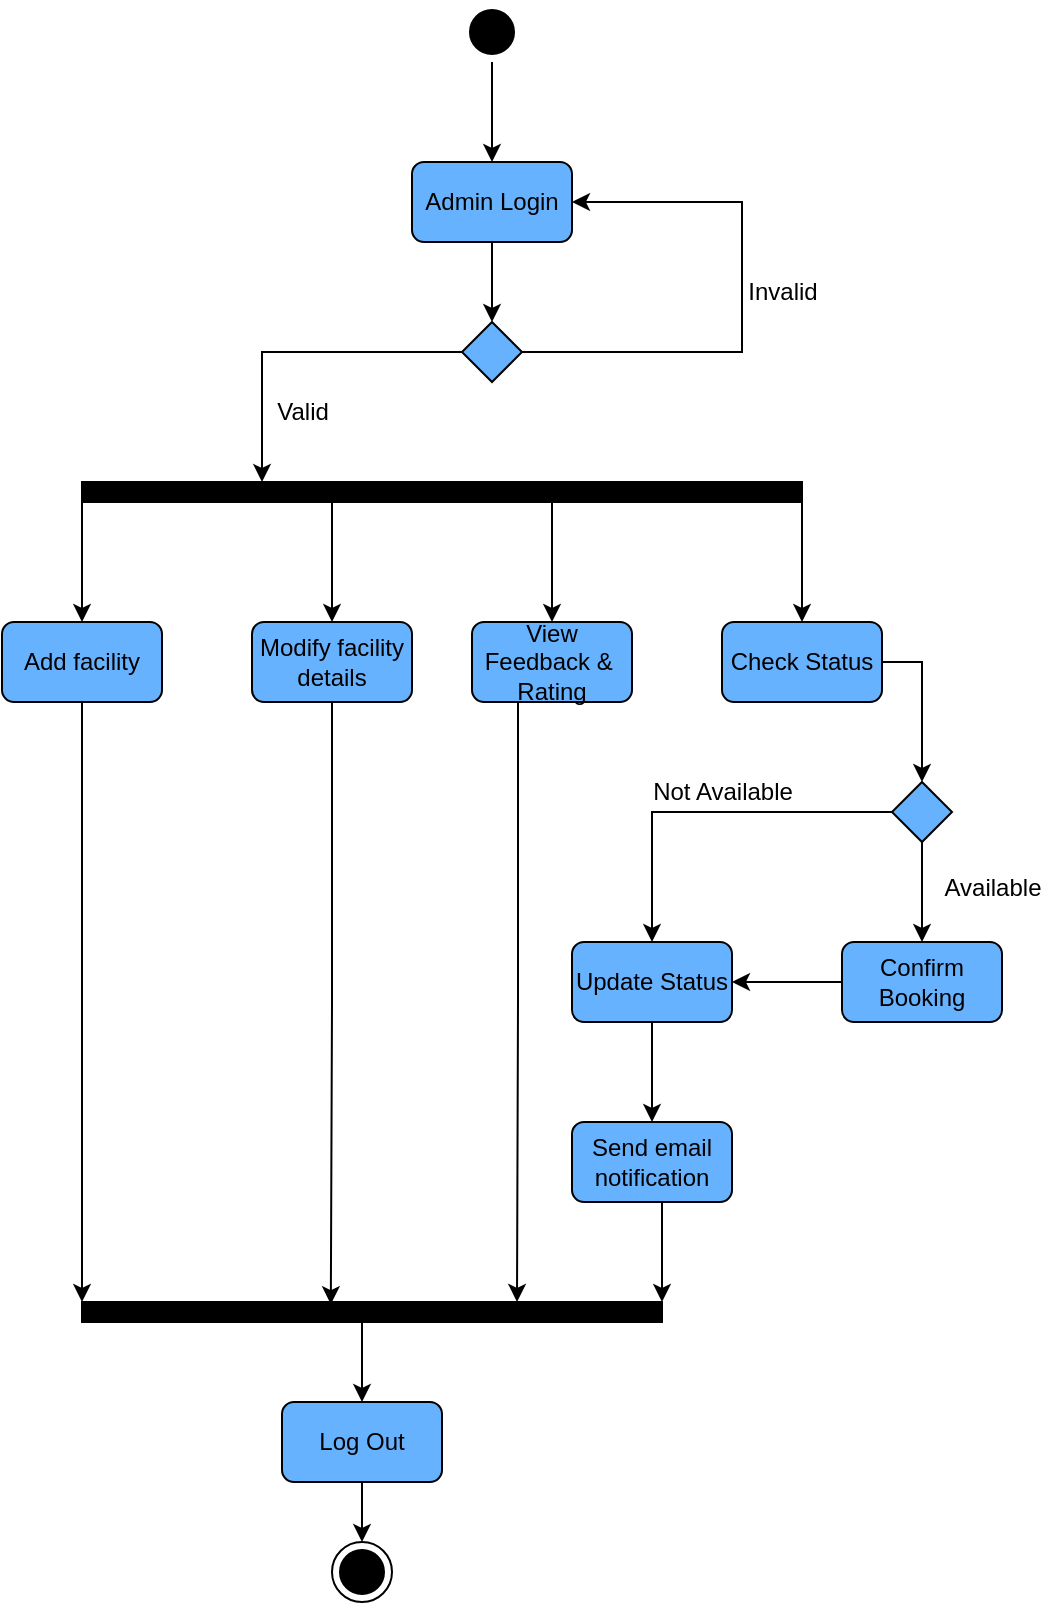 <mxfile version="21.6.8" type="google">
  <diagram name="Page-1" id="dsO_EJeBGUvxS-fMOjem">
    <mxGraphModel grid="1" page="1" gridSize="10" guides="1" tooltips="1" connect="1" arrows="1" fold="1" pageScale="1" pageWidth="850" pageHeight="1100" math="0" shadow="0">
      <root>
        <mxCell id="0" />
        <mxCell id="1" parent="0" />
        <mxCell id="rjB1cd9YleeXgGeWuBSV-7" style="edgeStyle=orthogonalEdgeStyle;rounded=0;orthogonalLoop=1;jettySize=auto;html=1;entryX=0.5;entryY=0;entryDx=0;entryDy=0;" edge="1" parent="1" source="rjB1cd9YleeXgGeWuBSV-2" target="rjB1cd9YleeXgGeWuBSV-5">
          <mxGeometry relative="1" as="geometry" />
        </mxCell>
        <mxCell id="rjB1cd9YleeXgGeWuBSV-2" value="Admin Login" style="rounded=1;whiteSpace=wrap;html=1;fillColor=#66B2FF;" vertex="1" parent="1">
          <mxGeometry x="315" y="90" width="80" height="40" as="geometry" />
        </mxCell>
        <mxCell id="rjB1cd9YleeXgGeWuBSV-8" style="edgeStyle=orthogonalEdgeStyle;rounded=0;orthogonalLoop=1;jettySize=auto;html=1;entryX=1;entryY=0.5;entryDx=0;entryDy=0;" edge="1" parent="1" source="rjB1cd9YleeXgGeWuBSV-5" target="rjB1cd9YleeXgGeWuBSV-2">
          <mxGeometry relative="1" as="geometry">
            <Array as="points">
              <mxPoint x="480" y="185" />
              <mxPoint x="480" y="110" />
            </Array>
          </mxGeometry>
        </mxCell>
        <mxCell id="rjB1cd9YleeXgGeWuBSV-10" style="edgeStyle=orthogonalEdgeStyle;rounded=0;orthogonalLoop=1;jettySize=auto;html=1;entryX=0.25;entryY=0;entryDx=0;entryDy=0;" edge="1" parent="1" source="rjB1cd9YleeXgGeWuBSV-5" target="rjB1cd9YleeXgGeWuBSV-9">
          <mxGeometry relative="1" as="geometry">
            <Array as="points">
              <mxPoint x="240" y="185" />
            </Array>
          </mxGeometry>
        </mxCell>
        <mxCell id="rjB1cd9YleeXgGeWuBSV-5" value="" style="rhombus;whiteSpace=wrap;html=1;fillColor=#66B2FF;" vertex="1" parent="1">
          <mxGeometry x="340" y="170" width="30" height="30" as="geometry" />
        </mxCell>
        <mxCell id="rjB1cd9YleeXgGeWuBSV-17" style="edgeStyle=orthogonalEdgeStyle;rounded=0;orthogonalLoop=1;jettySize=auto;html=1;exitX=0.25;exitY=1;exitDx=0;exitDy=0;entryX=0.5;entryY=0;entryDx=0;entryDy=0;" edge="1" parent="1" source="rjB1cd9YleeXgGeWuBSV-9" target="rjB1cd9YleeXgGeWuBSV-13">
          <mxGeometry relative="1" as="geometry">
            <Array as="points">
              <mxPoint x="150" y="260" />
            </Array>
          </mxGeometry>
        </mxCell>
        <mxCell id="rjB1cd9YleeXgGeWuBSV-18" value="" style="edgeStyle=orthogonalEdgeStyle;rounded=0;orthogonalLoop=1;jettySize=auto;html=1;" edge="1" parent="1" source="rjB1cd9YleeXgGeWuBSV-9" target="rjB1cd9YleeXgGeWuBSV-14">
          <mxGeometry relative="1" as="geometry">
            <Array as="points">
              <mxPoint x="275" y="290" />
              <mxPoint x="275" y="290" />
            </Array>
          </mxGeometry>
        </mxCell>
        <mxCell id="rjB1cd9YleeXgGeWuBSV-20" style="edgeStyle=orthogonalEdgeStyle;rounded=0;orthogonalLoop=1;jettySize=auto;html=1;entryX=0.5;entryY=0;entryDx=0;entryDy=0;" edge="1" parent="1" source="rjB1cd9YleeXgGeWuBSV-9" target="rjB1cd9YleeXgGeWuBSV-16">
          <mxGeometry relative="1" as="geometry">
            <Array as="points">
              <mxPoint x="510" y="270" />
              <mxPoint x="510" y="270" />
            </Array>
          </mxGeometry>
        </mxCell>
        <mxCell id="rjB1cd9YleeXgGeWuBSV-44" style="edgeStyle=orthogonalEdgeStyle;rounded=0;orthogonalLoop=1;jettySize=auto;html=1;exitX=0.75;exitY=1;exitDx=0;exitDy=0;entryX=0.5;entryY=0;entryDx=0;entryDy=0;" edge="1" parent="1" source="rjB1cd9YleeXgGeWuBSV-9" target="rjB1cd9YleeXgGeWuBSV-15">
          <mxGeometry relative="1" as="geometry">
            <Array as="points">
              <mxPoint x="385" y="260" />
            </Array>
          </mxGeometry>
        </mxCell>
        <mxCell id="rjB1cd9YleeXgGeWuBSV-9" value="" style="rounded=0;whiteSpace=wrap;html=1;fillColor=#000000;" vertex="1" parent="1">
          <mxGeometry x="150" y="250" width="360" height="10" as="geometry" />
        </mxCell>
        <mxCell id="rjB1cd9YleeXgGeWuBSV-11" value="Invalid" style="text;html=1;align=center;verticalAlign=middle;resizable=0;points=[];autosize=1;strokeColor=none;fillColor=none;" vertex="1" parent="1">
          <mxGeometry x="470" y="140" width="60" height="30" as="geometry" />
        </mxCell>
        <mxCell id="rjB1cd9YleeXgGeWuBSV-12" value="Valid" style="text;html=1;align=center;verticalAlign=middle;resizable=0;points=[];autosize=1;strokeColor=none;fillColor=none;" vertex="1" parent="1">
          <mxGeometry x="235" y="200" width="50" height="30" as="geometry" />
        </mxCell>
        <mxCell id="rjB1cd9YleeXgGeWuBSV-36" style="edgeStyle=orthogonalEdgeStyle;rounded=0;orthogonalLoop=1;jettySize=auto;html=1;entryX=0;entryY=0;entryDx=0;entryDy=0;" edge="1" parent="1" source="rjB1cd9YleeXgGeWuBSV-13" target="rjB1cd9YleeXgGeWuBSV-32">
          <mxGeometry relative="1" as="geometry" />
        </mxCell>
        <mxCell id="rjB1cd9YleeXgGeWuBSV-13" value="Add facility" style="rounded=1;whiteSpace=wrap;html=1;fillColor=#66B2FF;" vertex="1" parent="1">
          <mxGeometry x="110" y="320" width="80" height="40" as="geometry" />
        </mxCell>
        <mxCell id="rjB1cd9YleeXgGeWuBSV-39" style="edgeStyle=orthogonalEdgeStyle;rounded=0;orthogonalLoop=1;jettySize=auto;html=1;entryX=0.429;entryY=0.109;entryDx=0;entryDy=0;entryPerimeter=0;" edge="1" parent="1" source="rjB1cd9YleeXgGeWuBSV-14" target="rjB1cd9YleeXgGeWuBSV-32">
          <mxGeometry relative="1" as="geometry" />
        </mxCell>
        <mxCell id="rjB1cd9YleeXgGeWuBSV-14" value="Modify facility&lt;br&gt;details" style="rounded=1;whiteSpace=wrap;html=1;fillColor=#66B2FF;" vertex="1" parent="1">
          <mxGeometry x="235" y="320" width="80" height="40" as="geometry" />
        </mxCell>
        <mxCell id="rjB1cd9YleeXgGeWuBSV-38" style="edgeStyle=orthogonalEdgeStyle;rounded=0;orthogonalLoop=1;jettySize=auto;html=1;exitX=0.25;exitY=1;exitDx=0;exitDy=0;entryX=0.75;entryY=0;entryDx=0;entryDy=0;" edge="1" parent="1" source="rjB1cd9YleeXgGeWuBSV-15" target="rjB1cd9YleeXgGeWuBSV-32">
          <mxGeometry relative="1" as="geometry">
            <Array as="points">
              <mxPoint x="368" y="360" />
              <mxPoint x="368" y="510" />
            </Array>
          </mxGeometry>
        </mxCell>
        <mxCell id="rjB1cd9YleeXgGeWuBSV-15" value="View Feedback &amp;amp;&amp;nbsp;&lt;br&gt;Rating" style="rounded=1;whiteSpace=wrap;html=1;fillColor=#66B2FF;" vertex="1" parent="1">
          <mxGeometry x="345" y="320" width="80" height="40" as="geometry" />
        </mxCell>
        <mxCell id="rjB1cd9YleeXgGeWuBSV-22" style="edgeStyle=orthogonalEdgeStyle;rounded=0;orthogonalLoop=1;jettySize=auto;html=1;entryX=0.5;entryY=0;entryDx=0;entryDy=0;" edge="1" parent="1" source="rjB1cd9YleeXgGeWuBSV-16" target="rjB1cd9YleeXgGeWuBSV-21">
          <mxGeometry relative="1" as="geometry" />
        </mxCell>
        <mxCell id="rjB1cd9YleeXgGeWuBSV-16" value="Check Status" style="rounded=1;whiteSpace=wrap;html=1;fillColor=#66B2FF;" vertex="1" parent="1">
          <mxGeometry x="470" y="320" width="80" height="40" as="geometry" />
        </mxCell>
        <mxCell id="rjB1cd9YleeXgGeWuBSV-24" style="edgeStyle=orthogonalEdgeStyle;rounded=0;orthogonalLoop=1;jettySize=auto;html=1;entryX=0.5;entryY=0;entryDx=0;entryDy=0;" edge="1" parent="1" source="rjB1cd9YleeXgGeWuBSV-21" target="rjB1cd9YleeXgGeWuBSV-23">
          <mxGeometry relative="1" as="geometry" />
        </mxCell>
        <mxCell id="rjB1cd9YleeXgGeWuBSV-26" style="edgeStyle=orthogonalEdgeStyle;rounded=0;orthogonalLoop=1;jettySize=auto;html=1;" edge="1" parent="1" source="rjB1cd9YleeXgGeWuBSV-21" target="rjB1cd9YleeXgGeWuBSV-25">
          <mxGeometry relative="1" as="geometry" />
        </mxCell>
        <mxCell id="rjB1cd9YleeXgGeWuBSV-21" value="" style="rhombus;whiteSpace=wrap;html=1;fillColor=#66B2FF;" vertex="1" parent="1">
          <mxGeometry x="555" y="400" width="30" height="30" as="geometry" />
        </mxCell>
        <mxCell id="rjB1cd9YleeXgGeWuBSV-27" style="edgeStyle=orthogonalEdgeStyle;rounded=0;orthogonalLoop=1;jettySize=auto;html=1;entryX=1;entryY=0.5;entryDx=0;entryDy=0;" edge="1" parent="1" source="rjB1cd9YleeXgGeWuBSV-23" target="rjB1cd9YleeXgGeWuBSV-25">
          <mxGeometry relative="1" as="geometry" />
        </mxCell>
        <mxCell id="rjB1cd9YleeXgGeWuBSV-23" value="Confirm Booking" style="rounded=1;whiteSpace=wrap;html=1;fillColor=#66B2FF;" vertex="1" parent="1">
          <mxGeometry x="530" y="480" width="80" height="40" as="geometry" />
        </mxCell>
        <mxCell id="rjB1cd9YleeXgGeWuBSV-31" style="edgeStyle=orthogonalEdgeStyle;rounded=0;orthogonalLoop=1;jettySize=auto;html=1;entryX=0.5;entryY=0;entryDx=0;entryDy=0;" edge="1" parent="1" source="rjB1cd9YleeXgGeWuBSV-25" target="rjB1cd9YleeXgGeWuBSV-30">
          <mxGeometry relative="1" as="geometry" />
        </mxCell>
        <mxCell id="rjB1cd9YleeXgGeWuBSV-25" value="Update Status" style="rounded=1;whiteSpace=wrap;html=1;fillColor=#66B2FF;" vertex="1" parent="1">
          <mxGeometry x="395" y="480" width="80" height="40" as="geometry" />
        </mxCell>
        <mxCell id="rjB1cd9YleeXgGeWuBSV-28" value="Available" style="text;html=1;align=center;verticalAlign=middle;resizable=0;points=[];autosize=1;strokeColor=none;fillColor=none;" vertex="1" parent="1">
          <mxGeometry x="570" y="438" width="70" height="30" as="geometry" />
        </mxCell>
        <mxCell id="rjB1cd9YleeXgGeWuBSV-29" value="Not Available" style="text;html=1;align=center;verticalAlign=middle;resizable=0;points=[];autosize=1;strokeColor=none;fillColor=none;" vertex="1" parent="1">
          <mxGeometry x="425" y="390" width="90" height="30" as="geometry" />
        </mxCell>
        <mxCell id="rjB1cd9YleeXgGeWuBSV-37" style="edgeStyle=orthogonalEdgeStyle;rounded=0;orthogonalLoop=1;jettySize=auto;html=1;entryX=1;entryY=0;entryDx=0;entryDy=0;" edge="1" parent="1" source="rjB1cd9YleeXgGeWuBSV-30" target="rjB1cd9YleeXgGeWuBSV-32">
          <mxGeometry relative="1" as="geometry">
            <Array as="points">
              <mxPoint x="440" y="620" />
              <mxPoint x="440" y="620" />
            </Array>
          </mxGeometry>
        </mxCell>
        <mxCell id="rjB1cd9YleeXgGeWuBSV-30" value="Send email notification" style="rounded=1;whiteSpace=wrap;html=1;fillColor=#66B2FF;" vertex="1" parent="1">
          <mxGeometry x="395" y="570" width="80" height="40" as="geometry" />
        </mxCell>
        <mxCell id="rjB1cd9YleeXgGeWuBSV-41" style="edgeStyle=orthogonalEdgeStyle;rounded=0;orthogonalLoop=1;jettySize=auto;html=1;entryX=0.5;entryY=0;entryDx=0;entryDy=0;" edge="1" parent="1" source="rjB1cd9YleeXgGeWuBSV-32" target="rjB1cd9YleeXgGeWuBSV-40">
          <mxGeometry relative="1" as="geometry">
            <Array as="points">
              <mxPoint x="290" y="680" />
              <mxPoint x="290" y="680" />
            </Array>
          </mxGeometry>
        </mxCell>
        <mxCell id="rjB1cd9YleeXgGeWuBSV-32" value="" style="rounded=0;whiteSpace=wrap;html=1;fillColor=#000000;" vertex="1" parent="1">
          <mxGeometry x="150" y="660" width="290" height="10" as="geometry" />
        </mxCell>
        <mxCell id="rjB1cd9YleeXgGeWuBSV-43" style="edgeStyle=orthogonalEdgeStyle;rounded=0;orthogonalLoop=1;jettySize=auto;html=1;" edge="1" parent="1" source="rjB1cd9YleeXgGeWuBSV-40">
          <mxGeometry relative="1" as="geometry">
            <mxPoint x="290" y="780" as="targetPoint" />
          </mxGeometry>
        </mxCell>
        <mxCell id="rjB1cd9YleeXgGeWuBSV-40" value="Log Out" style="rounded=1;whiteSpace=wrap;html=1;fillColor=#66B2FF;" vertex="1" parent="1">
          <mxGeometry x="250" y="710" width="80" height="40" as="geometry" />
        </mxCell>
        <mxCell id="rjB1cd9YleeXgGeWuBSV-45" value="" style="ellipse;html=1;shape=endState;fillColor=#000000;strokeColor=#000000;" vertex="1" parent="1">
          <mxGeometry x="275" y="780" width="30" height="30" as="geometry" />
        </mxCell>
        <mxCell id="rjB1cd9YleeXgGeWuBSV-50" style="edgeStyle=orthogonalEdgeStyle;rounded=0;orthogonalLoop=1;jettySize=auto;html=1;entryX=0.5;entryY=0;entryDx=0;entryDy=0;" edge="1" parent="1" source="rjB1cd9YleeXgGeWuBSV-48" target="rjB1cd9YleeXgGeWuBSV-2">
          <mxGeometry relative="1" as="geometry" />
        </mxCell>
        <mxCell id="rjB1cd9YleeXgGeWuBSV-48" value="" style="ellipse;html=1;shape=startState;fillColor=#000000;strokeColor=#000000;" vertex="1" parent="1">
          <mxGeometry x="340" y="10" width="30" height="30" as="geometry" />
        </mxCell>
      </root>
    </mxGraphModel>
  </diagram>
</mxfile>
